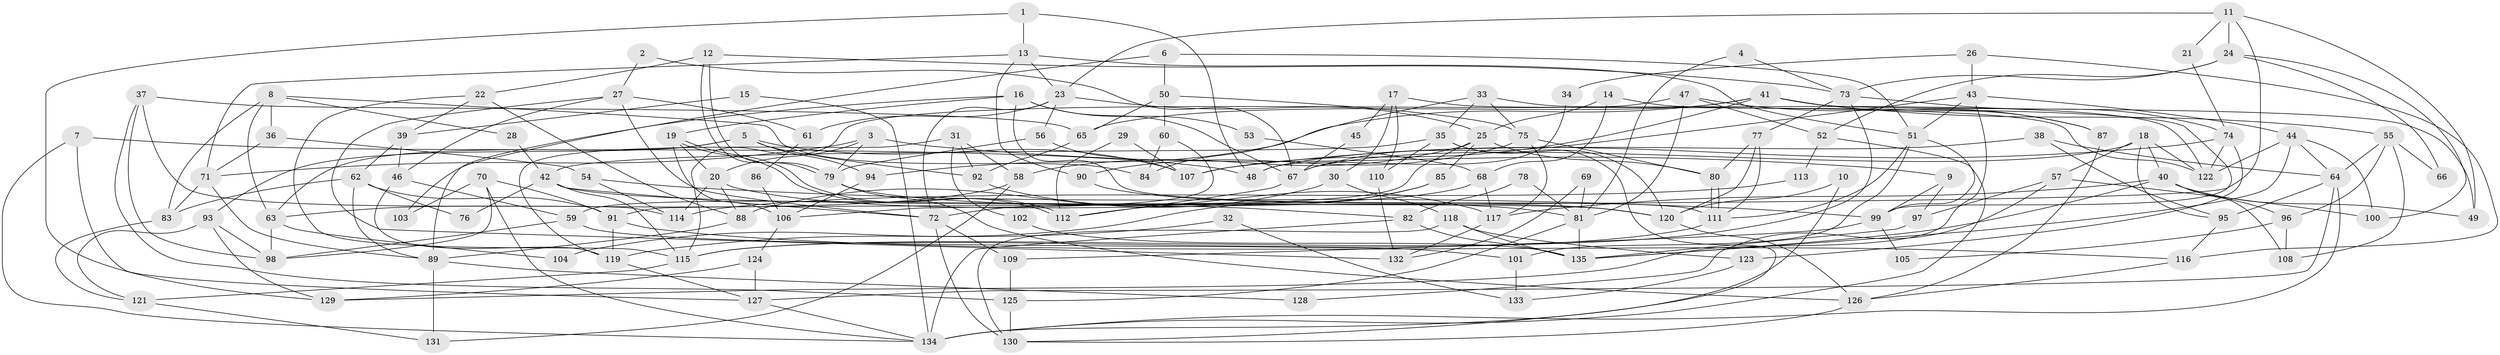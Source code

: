 // coarse degree distribution, {2: 0.18518518518518517, 5: 0.24074074074074073, 3: 0.1111111111111111, 4: 0.14814814814814814, 8: 0.05555555555555555, 6: 0.05555555555555555, 11: 0.037037037037037035, 7: 0.05555555555555555, 10: 0.018518518518518517, 9: 0.05555555555555555, 17: 0.018518518518518517, 12: 0.018518518518518517}
// Generated by graph-tools (version 1.1) at 2025/55/03/04/25 21:55:12]
// undirected, 135 vertices, 270 edges
graph export_dot {
graph [start="1"]
  node [color=gray90,style=filled];
  1;
  2;
  3;
  4;
  5;
  6;
  7;
  8;
  9;
  10;
  11;
  12;
  13;
  14;
  15;
  16;
  17;
  18;
  19;
  20;
  21;
  22;
  23;
  24;
  25;
  26;
  27;
  28;
  29;
  30;
  31;
  32;
  33;
  34;
  35;
  36;
  37;
  38;
  39;
  40;
  41;
  42;
  43;
  44;
  45;
  46;
  47;
  48;
  49;
  50;
  51;
  52;
  53;
  54;
  55;
  56;
  57;
  58;
  59;
  60;
  61;
  62;
  63;
  64;
  65;
  66;
  67;
  68;
  69;
  70;
  71;
  72;
  73;
  74;
  75;
  76;
  77;
  78;
  79;
  80;
  81;
  82;
  83;
  84;
  85;
  86;
  87;
  88;
  89;
  90;
  91;
  92;
  93;
  94;
  95;
  96;
  97;
  98;
  99;
  100;
  101;
  102;
  103;
  104;
  105;
  106;
  107;
  108;
  109;
  110;
  111;
  112;
  113;
  114;
  115;
  116;
  117;
  118;
  119;
  120;
  121;
  122;
  123;
  124;
  125;
  126;
  127;
  128;
  129;
  130;
  131;
  132;
  133;
  134;
  135;
  1 -- 129;
  1 -- 13;
  1 -- 48;
  2 -- 67;
  2 -- 27;
  3 -- 79;
  3 -- 71;
  3 -- 9;
  3 -- 20;
  4 -- 81;
  4 -- 73;
  5 -- 63;
  5 -- 107;
  5 -- 92;
  5 -- 93;
  5 -- 94;
  6 -- 89;
  6 -- 51;
  6 -- 50;
  7 -- 127;
  7 -- 134;
  7 -- 48;
  8 -- 83;
  8 -- 36;
  8 -- 28;
  8 -- 63;
  8 -- 84;
  9 -- 99;
  9 -- 97;
  10 -- 120;
  10 -- 134;
  11 -- 24;
  11 -- 91;
  11 -- 21;
  11 -- 23;
  11 -- 49;
  12 -- 79;
  12 -- 79;
  12 -- 73;
  12 -- 22;
  13 -- 71;
  13 -- 23;
  13 -- 51;
  13 -- 90;
  14 -- 99;
  14 -- 25;
  14 -- 68;
  15 -- 134;
  15 -- 39;
  16 -- 111;
  16 -- 67;
  16 -- 19;
  16 -- 53;
  16 -- 103;
  17 -- 30;
  17 -- 122;
  17 -- 45;
  17 -- 110;
  18 -- 40;
  18 -- 95;
  18 -- 57;
  18 -- 67;
  18 -- 122;
  19 -- 112;
  19 -- 112;
  19 -- 20;
  19 -- 106;
  20 -- 81;
  20 -- 88;
  20 -- 114;
  21 -- 74;
  22 -- 115;
  22 -- 39;
  22 -- 88;
  23 -- 25;
  23 -- 56;
  23 -- 61;
  23 -- 72;
  24 -- 73;
  24 -- 100;
  24 -- 52;
  24 -- 66;
  25 -- 58;
  25 -- 80;
  25 -- 59;
  25 -- 85;
  26 -- 116;
  26 -- 43;
  26 -- 34;
  27 -- 132;
  27 -- 72;
  27 -- 46;
  27 -- 61;
  28 -- 42;
  29 -- 112;
  29 -- 107;
  30 -- 118;
  30 -- 88;
  31 -- 119;
  31 -- 92;
  31 -- 58;
  31 -- 102;
  32 -- 133;
  32 -- 119;
  33 -- 84;
  33 -- 35;
  33 -- 75;
  33 -- 122;
  34 -- 48;
  35 -- 120;
  35 -- 42;
  35 -- 110;
  35 -- 130;
  36 -- 54;
  36 -- 71;
  37 -- 125;
  37 -- 65;
  37 -- 98;
  37 -- 114;
  38 -- 48;
  38 -- 64;
  38 -- 95;
  39 -- 46;
  39 -- 62;
  40 -- 117;
  40 -- 49;
  40 -- 96;
  40 -- 108;
  40 -- 135;
  41 -- 94;
  41 -- 65;
  41 -- 49;
  41 -- 55;
  41 -- 87;
  41 -- 107;
  42 -- 120;
  42 -- 115;
  42 -- 72;
  42 -- 76;
  43 -- 44;
  43 -- 51;
  43 -- 67;
  43 -- 129;
  44 -- 122;
  44 -- 64;
  44 -- 100;
  44 -- 135;
  45 -- 67;
  46 -- 59;
  46 -- 119;
  47 -- 87;
  47 -- 81;
  47 -- 52;
  47 -- 115;
  50 -- 75;
  50 -- 60;
  50 -- 65;
  51 -- 111;
  51 -- 99;
  51 -- 101;
  52 -- 113;
  52 -- 134;
  53 -- 68;
  54 -- 99;
  54 -- 114;
  55 -- 108;
  55 -- 64;
  55 -- 66;
  55 -- 96;
  56 -- 79;
  56 -- 107;
  57 -- 97;
  57 -- 100;
  57 -- 128;
  58 -- 63;
  58 -- 131;
  59 -- 98;
  59 -- 101;
  60 -- 106;
  60 -- 84;
  61 -- 86;
  62 -- 89;
  62 -- 76;
  62 -- 83;
  62 -- 91;
  63 -- 98;
  63 -- 104;
  64 -- 95;
  64 -- 127;
  64 -- 134;
  65 -- 92;
  67 -- 112;
  68 -- 72;
  68 -- 117;
  69 -- 132;
  69 -- 81;
  70 -- 134;
  70 -- 91;
  70 -- 98;
  70 -- 103;
  71 -- 89;
  71 -- 83;
  72 -- 109;
  72 -- 130;
  73 -- 74;
  73 -- 77;
  73 -- 115;
  74 -- 107;
  74 -- 122;
  74 -- 123;
  75 -- 90;
  75 -- 80;
  75 -- 117;
  77 -- 80;
  77 -- 111;
  77 -- 120;
  78 -- 81;
  78 -- 82;
  79 -- 82;
  79 -- 126;
  80 -- 111;
  80 -- 111;
  81 -- 135;
  81 -- 125;
  82 -- 135;
  82 -- 134;
  83 -- 121;
  85 -- 112;
  85 -- 104;
  86 -- 106;
  87 -- 126;
  88 -- 89;
  89 -- 131;
  89 -- 128;
  90 -- 120;
  91 -- 119;
  91 -- 116;
  92 -- 117;
  93 -- 98;
  93 -- 121;
  93 -- 129;
  94 -- 106;
  95 -- 116;
  96 -- 105;
  96 -- 108;
  97 -- 135;
  99 -- 109;
  99 -- 105;
  101 -- 133;
  102 -- 135;
  106 -- 124;
  109 -- 125;
  110 -- 132;
  111 -- 115;
  113 -- 114;
  115 -- 121;
  116 -- 126;
  117 -- 132;
  118 -- 135;
  118 -- 130;
  118 -- 123;
  119 -- 127;
  120 -- 126;
  121 -- 131;
  123 -- 133;
  124 -- 129;
  124 -- 127;
  125 -- 130;
  126 -- 130;
  127 -- 134;
}
